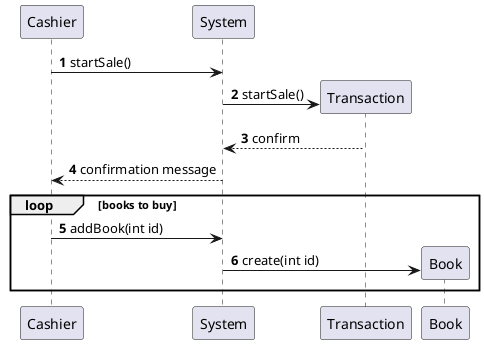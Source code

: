 @startuml
'https://plantuml.com/sequence-diagram

autonumber

Cashier -> System: startSale()

System-> Transaction **: startSale()
Transaction --> System: confirm
System --> Cashier: confirmation message
loop books to buy
Cashier -> System: addBook(int id)
System -> Book **: create(int id)

end

@enduml